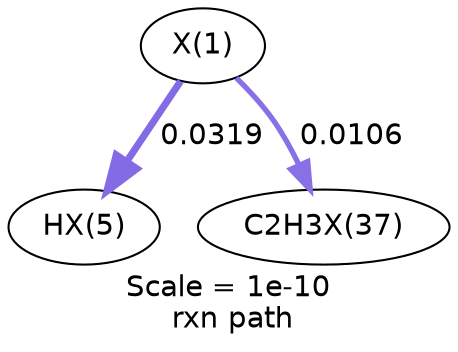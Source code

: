 digraph reaction_paths {
center=1;
s23 -> s24[fontname="Helvetica", style="setlinewidth(3.4)", arrowsize=1.7, color="0.7, 0.532, 0.9"
, label=" 0.0319"];
s23 -> s25[fontname="Helvetica", style="setlinewidth(2.56)", arrowsize=1.28, color="0.7, 0.511, 0.9"
, label=" 0.0106"];
s23 [ fontname="Helvetica", label="X(1)"];
s24 [ fontname="Helvetica", label="HX(5)"];
s25 [ fontname="Helvetica", label="C2H3X(37)"];
 label = "Scale = 1e-10\l rxn path";
 fontname = "Helvetica";
}
